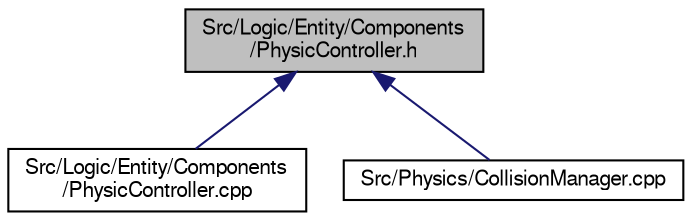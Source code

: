 digraph "Src/Logic/Entity/Components/PhysicController.h"
{
  edge [fontname="FreeSans",fontsize="10",labelfontname="FreeSans",labelfontsize="10"];
  node [fontname="FreeSans",fontsize="10",shape=record];
  Node1 [label="Src/Logic/Entity/Components\l/PhysicController.h",height=0.2,width=0.4,color="black", fillcolor="grey75", style="filled", fontcolor="black"];
  Node1 -> Node2 [dir="back",color="midnightblue",fontsize="10",style="solid",fontname="FreeSans"];
  Node2 [label="Src/Logic/Entity/Components\l/PhysicController.cpp",height=0.2,width=0.4,color="black", fillcolor="white", style="filled",URL="$_physic_controller_8cpp.html",tooltip="Contiene la implementaciï¿œn del componente que se utiliza para representar jugadores y enemigos en e..."];
  Node1 -> Node3 [dir="back",color="midnightblue",fontsize="10",style="solid",fontname="FreeSans"];
  Node3 [label="Src/Physics/CollisionManager.cpp",height=0.2,width=0.4,color="black", fillcolor="white", style="filled",URL="$_collision_manager_8cpp.html",tooltip="Contiene la implementación del gestor de colisiones. "];
}
